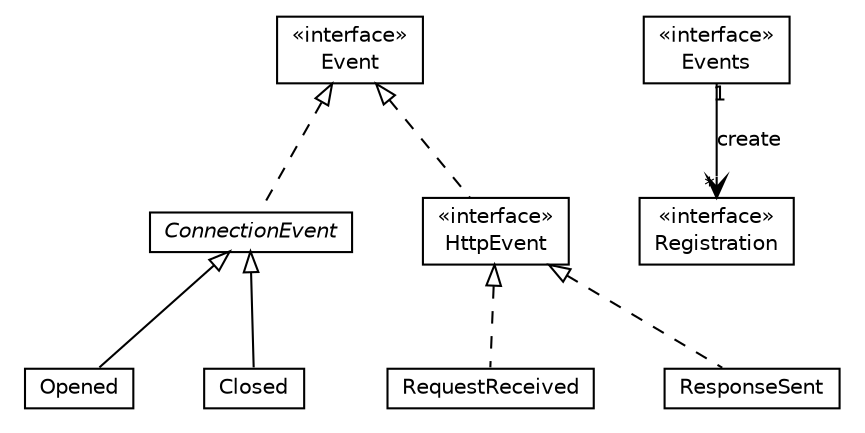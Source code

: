 #!/usr/local/bin/dot
#
# Class diagram 
# Generated by UMLGraph version R5_6-24-gf6e263 (http://www.umlgraph.org/)
#

digraph G {
	edge [fontname="Helvetica",fontsize=10,labelfontname="Helvetica",labelfontsize=10];
	node [fontname="Helvetica",fontsize=10,shape=plaintext];
	nodesep=0.25;
	ranksep=0.5;
	// io.werval.api.events.ConnectionEvent
	c577 [label=<<table title="io.werval.api.events.ConnectionEvent" border="0" cellborder="1" cellspacing="0" cellpadding="2" port="p" href="./ConnectionEvent.html">
		<tr><td><table border="0" cellspacing="0" cellpadding="1">
<tr><td align="center" balign="center"><font face="Helvetica-Oblique"> ConnectionEvent </font></td></tr>
		</table></td></tr>
		</table>>, URL="./ConnectionEvent.html", fontname="Helvetica", fontcolor="black", fontsize=10.0];
	// io.werval.api.events.ConnectionEvent.Opened
	c578 [label=<<table title="io.werval.api.events.ConnectionEvent.Opened" border="0" cellborder="1" cellspacing="0" cellpadding="2" port="p" href="./ConnectionEvent.Opened.html">
		<tr><td><table border="0" cellspacing="0" cellpadding="1">
<tr><td align="center" balign="center"> Opened </td></tr>
		</table></td></tr>
		</table>>, URL="./ConnectionEvent.Opened.html", fontname="Helvetica", fontcolor="black", fontsize=10.0];
	// io.werval.api.events.ConnectionEvent.Closed
	c579 [label=<<table title="io.werval.api.events.ConnectionEvent.Closed" border="0" cellborder="1" cellspacing="0" cellpadding="2" port="p" href="./ConnectionEvent.Closed.html">
		<tr><td><table border="0" cellspacing="0" cellpadding="1">
<tr><td align="center" balign="center"> Closed </td></tr>
		</table></td></tr>
		</table>>, URL="./ConnectionEvent.Closed.html", fontname="Helvetica", fontcolor="black", fontsize=10.0];
	// io.werval.api.events.Event
	c580 [label=<<table title="io.werval.api.events.Event" border="0" cellborder="1" cellspacing="0" cellpadding="2" port="p" href="./Event.html">
		<tr><td><table border="0" cellspacing="0" cellpadding="1">
<tr><td align="center" balign="center"> &#171;interface&#187; </td></tr>
<tr><td align="center" balign="center"> Event </td></tr>
		</table></td></tr>
		</table>>, URL="./Event.html", fontname="Helvetica", fontcolor="black", fontsize=10.0];
	// io.werval.api.events.Events
	c581 [label=<<table title="io.werval.api.events.Events" border="0" cellborder="1" cellspacing="0" cellpadding="2" port="p" href="./Events.html">
		<tr><td><table border="0" cellspacing="0" cellpadding="1">
<tr><td align="center" balign="center"> &#171;interface&#187; </td></tr>
<tr><td align="center" balign="center"> Events </td></tr>
		</table></td></tr>
		</table>>, URL="./Events.html", fontname="Helvetica", fontcolor="black", fontsize=10.0];
	// io.werval.api.events.HttpEvent
	c582 [label=<<table title="io.werval.api.events.HttpEvent" border="0" cellborder="1" cellspacing="0" cellpadding="2" port="p" href="./HttpEvent.html">
		<tr><td><table border="0" cellspacing="0" cellpadding="1">
<tr><td align="center" balign="center"> &#171;interface&#187; </td></tr>
<tr><td align="center" balign="center"> HttpEvent </td></tr>
		</table></td></tr>
		</table>>, URL="./HttpEvent.html", fontname="Helvetica", fontcolor="black", fontsize=10.0];
	// io.werval.api.events.HttpEvent.RequestReceived
	c583 [label=<<table title="io.werval.api.events.HttpEvent.RequestReceived" border="0" cellborder="1" cellspacing="0" cellpadding="2" port="p" href="./HttpEvent.RequestReceived.html">
		<tr><td><table border="0" cellspacing="0" cellpadding="1">
<tr><td align="center" balign="center"> RequestReceived </td></tr>
		</table></td></tr>
		</table>>, URL="./HttpEvent.RequestReceived.html", fontname="Helvetica", fontcolor="black", fontsize=10.0];
	// io.werval.api.events.HttpEvent.ResponseSent
	c584 [label=<<table title="io.werval.api.events.HttpEvent.ResponseSent" border="0" cellborder="1" cellspacing="0" cellpadding="2" port="p" href="./HttpEvent.ResponseSent.html">
		<tr><td><table border="0" cellspacing="0" cellpadding="1">
<tr><td align="center" balign="center"> ResponseSent </td></tr>
		</table></td></tr>
		</table>>, URL="./HttpEvent.ResponseSent.html", fontname="Helvetica", fontcolor="black", fontsize=10.0];
	// io.werval.api.events.Registration
	c585 [label=<<table title="io.werval.api.events.Registration" border="0" cellborder="1" cellspacing="0" cellpadding="2" port="p" href="./Registration.html">
		<tr><td><table border="0" cellspacing="0" cellpadding="1">
<tr><td align="center" balign="center"> &#171;interface&#187; </td></tr>
<tr><td align="center" balign="center"> Registration </td></tr>
		</table></td></tr>
		</table>>, URL="./Registration.html", fontname="Helvetica", fontcolor="black", fontsize=10.0];
	//io.werval.api.events.ConnectionEvent implements io.werval.api.events.Event
	c580:p -> c577:p [dir=back,arrowtail=empty,style=dashed];
	//io.werval.api.events.ConnectionEvent.Opened extends io.werval.api.events.ConnectionEvent
	c577:p -> c578:p [dir=back,arrowtail=empty];
	//io.werval.api.events.ConnectionEvent.Closed extends io.werval.api.events.ConnectionEvent
	c577:p -> c579:p [dir=back,arrowtail=empty];
	// io.werval.api.events.Events NAVASSOC io.werval.api.events.Registration
	c581:p -> c585:p [taillabel="1", label="create", headlabel="*", fontname="Helvetica", fontcolor="black", fontsize=10.0, color="black", arrowhead=open];
	//io.werval.api.events.HttpEvent implements io.werval.api.events.Event
	c580:p -> c582:p [dir=back,arrowtail=empty,style=dashed];
	//io.werval.api.events.HttpEvent.RequestReceived implements io.werval.api.events.HttpEvent
	c582:p -> c583:p [dir=back,arrowtail=empty,style=dashed];
	//io.werval.api.events.HttpEvent.ResponseSent implements io.werval.api.events.HttpEvent
	c582:p -> c584:p [dir=back,arrowtail=empty,style=dashed];
}

